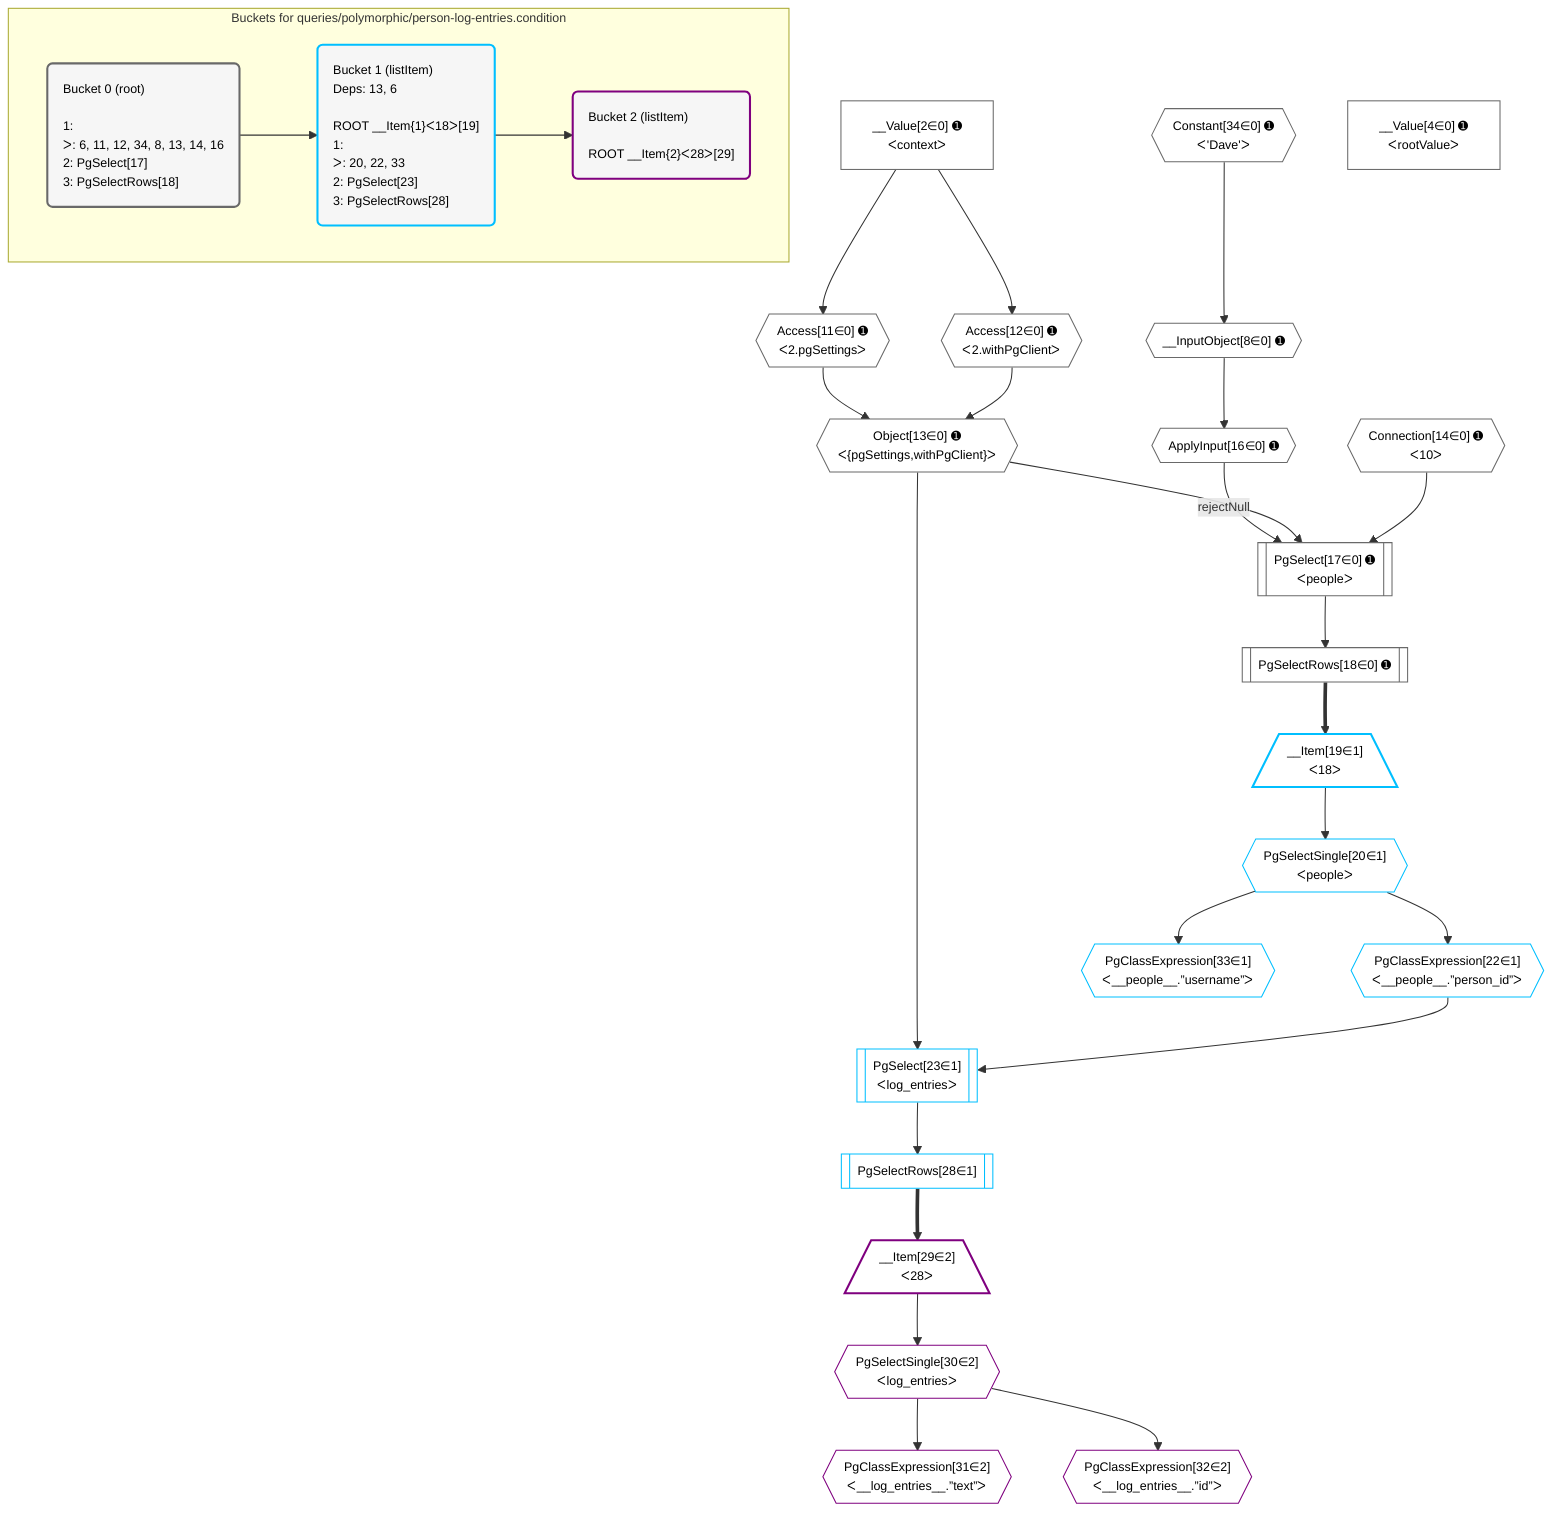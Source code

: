 %%{init: {'themeVariables': { 'fontSize': '12px'}}}%%
graph TD
    classDef path fill:#eee,stroke:#000,color:#000
    classDef plan fill:#fff,stroke-width:1px,color:#000
    classDef itemplan fill:#fff,stroke-width:2px,color:#000
    classDef unbatchedplan fill:#dff,stroke-width:1px,color:#000
    classDef sideeffectplan fill:#fcc,stroke-width:2px,color:#000
    classDef bucket fill:#f6f6f6,color:#000,stroke-width:2px,text-align:left


    %% plan dependencies
    PgSelect17[["PgSelect[17∈0] ➊<br />ᐸpeopleᐳ"]]:::plan
    Object13{{"Object[13∈0] ➊<br />ᐸ{pgSettings,withPgClient}ᐳ"}}:::plan
    ApplyInput16{{"ApplyInput[16∈0] ➊"}}:::plan
    Connection14{{"Connection[14∈0] ➊<br />ᐸ10ᐳ"}}:::plan
    ApplyInput16 -->|rejectNull| PgSelect17
    Object13 & Connection14 --> PgSelect17
    __InputObject8{{"__InputObject[8∈0] ➊"}}:::plan
    Constant34{{"Constant[34∈0] ➊<br />ᐸ'Dave'ᐳ"}}:::plan
    Constant34 --> __InputObject8
    Access11{{"Access[11∈0] ➊<br />ᐸ2.pgSettingsᐳ"}}:::plan
    Access12{{"Access[12∈0] ➊<br />ᐸ2.withPgClientᐳ"}}:::plan
    Access11 & Access12 --> Object13
    __Value2["__Value[2∈0] ➊<br />ᐸcontextᐳ"]:::plan
    __Value2 --> Access11
    __Value2 --> Access12
    __InputObject8 --> ApplyInput16
    PgSelectRows18[["PgSelectRows[18∈0] ➊"]]:::plan
    PgSelect17 --> PgSelectRows18
    __Value4["__Value[4∈0] ➊<br />ᐸrootValueᐳ"]:::plan
    PgSelect23[["PgSelect[23∈1]<br />ᐸlog_entriesᐳ"]]:::plan
    PgClassExpression22{{"PgClassExpression[22∈1]<br />ᐸ__people__.”person_id”ᐳ"}}:::plan
    Object13 & PgClassExpression22 --> PgSelect23
    __Item19[/"__Item[19∈1]<br />ᐸ18ᐳ"\]:::itemplan
    PgSelectRows18 ==> __Item19
    PgSelectSingle20{{"PgSelectSingle[20∈1]<br />ᐸpeopleᐳ"}}:::plan
    __Item19 --> PgSelectSingle20
    PgSelectSingle20 --> PgClassExpression22
    PgSelectRows28[["PgSelectRows[28∈1]"]]:::plan
    PgSelect23 --> PgSelectRows28
    PgClassExpression33{{"PgClassExpression[33∈1]<br />ᐸ__people__.”username”ᐳ"}}:::plan
    PgSelectSingle20 --> PgClassExpression33
    __Item29[/"__Item[29∈2]<br />ᐸ28ᐳ"\]:::itemplan
    PgSelectRows28 ==> __Item29
    PgSelectSingle30{{"PgSelectSingle[30∈2]<br />ᐸlog_entriesᐳ"}}:::plan
    __Item29 --> PgSelectSingle30
    PgClassExpression31{{"PgClassExpression[31∈2]<br />ᐸ__log_entries__.”text”ᐳ"}}:::plan
    PgSelectSingle30 --> PgClassExpression31
    PgClassExpression32{{"PgClassExpression[32∈2]<br />ᐸ__log_entries__.”id”ᐳ"}}:::plan
    PgSelectSingle30 --> PgClassExpression32

    %% define steps

    subgraph "Buckets for queries/polymorphic/person-log-entries.condition"
    Bucket0("Bucket 0 (root)<br /><br />1: <br />ᐳ: 6, 11, 12, 34, 8, 13, 14, 16<br />2: PgSelect[17]<br />3: PgSelectRows[18]"):::bucket
    classDef bucket0 stroke:#696969
    class Bucket0,__Value2,__Value4,__InputObject8,Access11,Access12,Object13,Connection14,ApplyInput16,PgSelect17,PgSelectRows18,Constant34 bucket0
    Bucket1("Bucket 1 (listItem)<br />Deps: 13, 6<br /><br />ROOT __Item{1}ᐸ18ᐳ[19]<br />1: <br />ᐳ: 20, 22, 33<br />2: PgSelect[23]<br />3: PgSelectRows[28]"):::bucket
    classDef bucket1 stroke:#00bfff
    class Bucket1,__Item19,PgSelectSingle20,PgClassExpression22,PgSelect23,PgSelectRows28,PgClassExpression33 bucket1
    Bucket2("Bucket 2 (listItem)<br /><br />ROOT __Item{2}ᐸ28ᐳ[29]"):::bucket
    classDef bucket2 stroke:#7f007f
    class Bucket2,__Item29,PgSelectSingle30,PgClassExpression31,PgClassExpression32 bucket2
    Bucket0 --> Bucket1
    Bucket1 --> Bucket2
    end